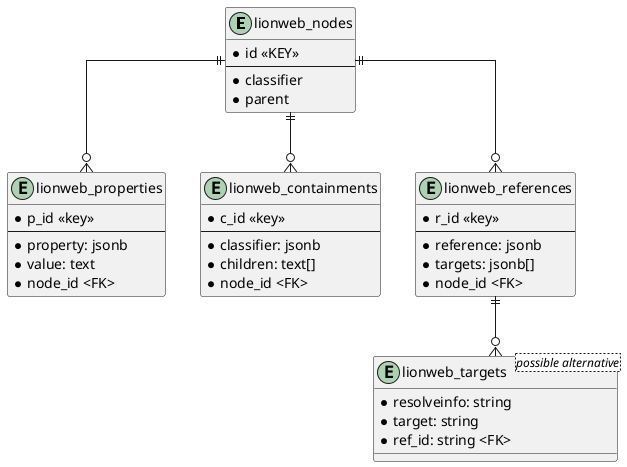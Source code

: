 @startuml
skinparam linetype ortho

entity lionweb_nodes {
    * id <<KEY>>
    --
    * classifier
    * parent
}
entity lionweb_properties {
    * p_id <<key>>
    --
    * property: jsonb
    * value: text
    * node_id <FK>
}
entity lionweb_containments {
    * c_id <<key>>
    --
    * classifier: jsonb
    * children: text[]
    * node_id <FK>
}
entity lionweb_references {
    * r_id <<key>>
    --
    * reference: jsonb
    * targets: jsonb[]
    * node_id <FK>
}
entity lionweb_targets <possible alternative> {
    * resolveinfo: string
    * target: string 
    * ref_id: string <FK>
}

lionweb_nodes  ||--o{ lionweb_properties
lionweb_nodes  ||--o{ lionweb_containments
lionweb_nodes  ||--o{ lionweb_references
lionweb_references  ||--o{ lionweb_targets
@enduml
